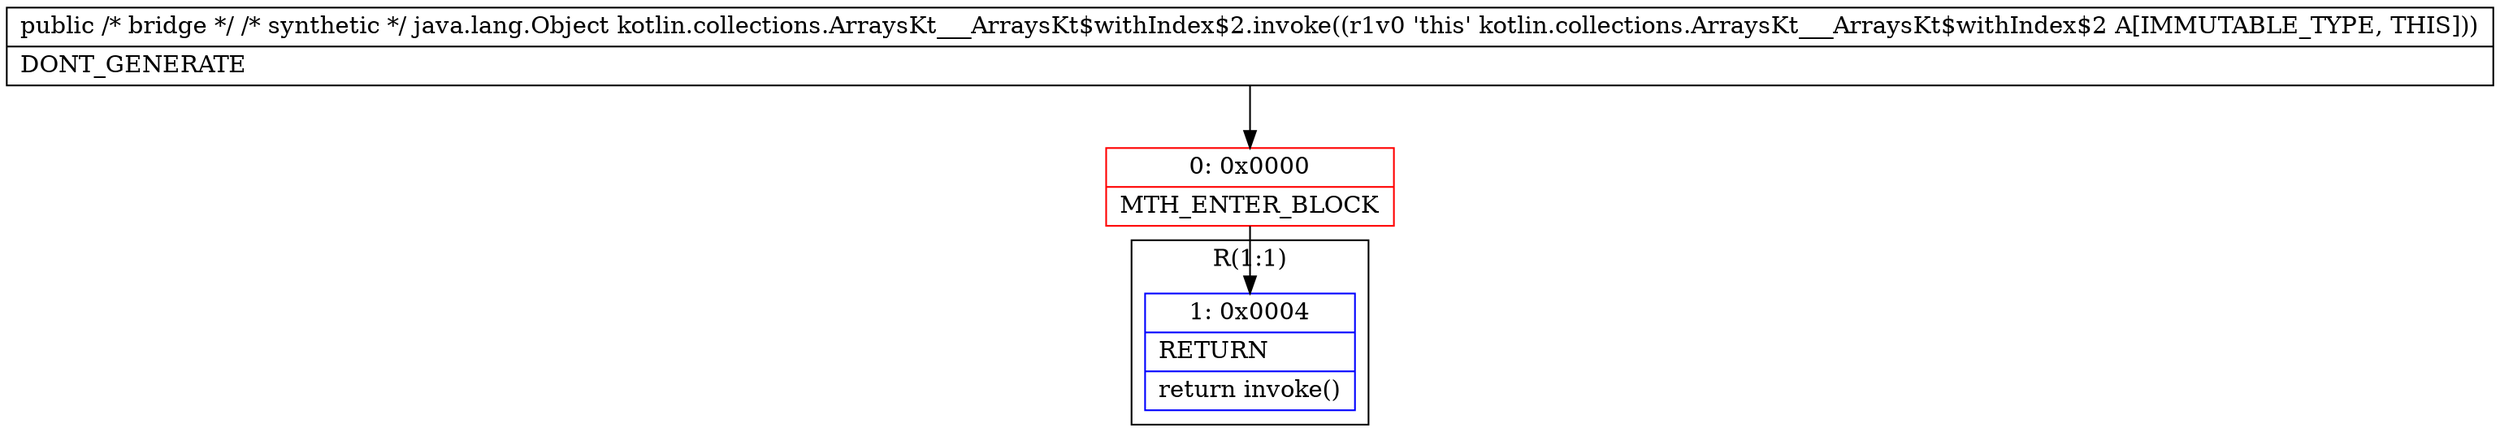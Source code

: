 digraph "CFG forkotlin.collections.ArraysKt___ArraysKt$withIndex$2.invoke()Ljava\/lang\/Object;" {
subgraph cluster_Region_1172834739 {
label = "R(1:1)";
node [shape=record,color=blue];
Node_1 [shape=record,label="{1\:\ 0x0004|RETURN\l|return invoke()\l}"];
}
Node_0 [shape=record,color=red,label="{0\:\ 0x0000|MTH_ENTER_BLOCK\l}"];
MethodNode[shape=record,label="{public \/* bridge *\/ \/* synthetic *\/ java.lang.Object kotlin.collections.ArraysKt___ArraysKt$withIndex$2.invoke((r1v0 'this' kotlin.collections.ArraysKt___ArraysKt$withIndex$2 A[IMMUTABLE_TYPE, THIS]))  | DONT_GENERATE\l}"];
MethodNode -> Node_0;
Node_0 -> Node_1;
}

